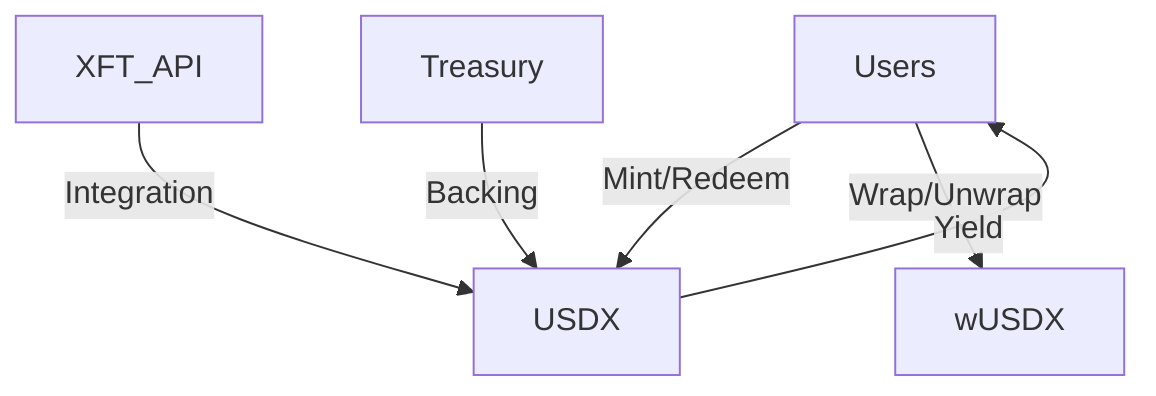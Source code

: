 graph TD
    Users --> |"Mint/Redeem"| USDX
    Users --> |"Wrap/Unwrap"| wUSDX
    USDX --> |"Yield"| Users
    XFT_API --> |"Integration"| USDX
    Treasury --> |"Backing"| USDX